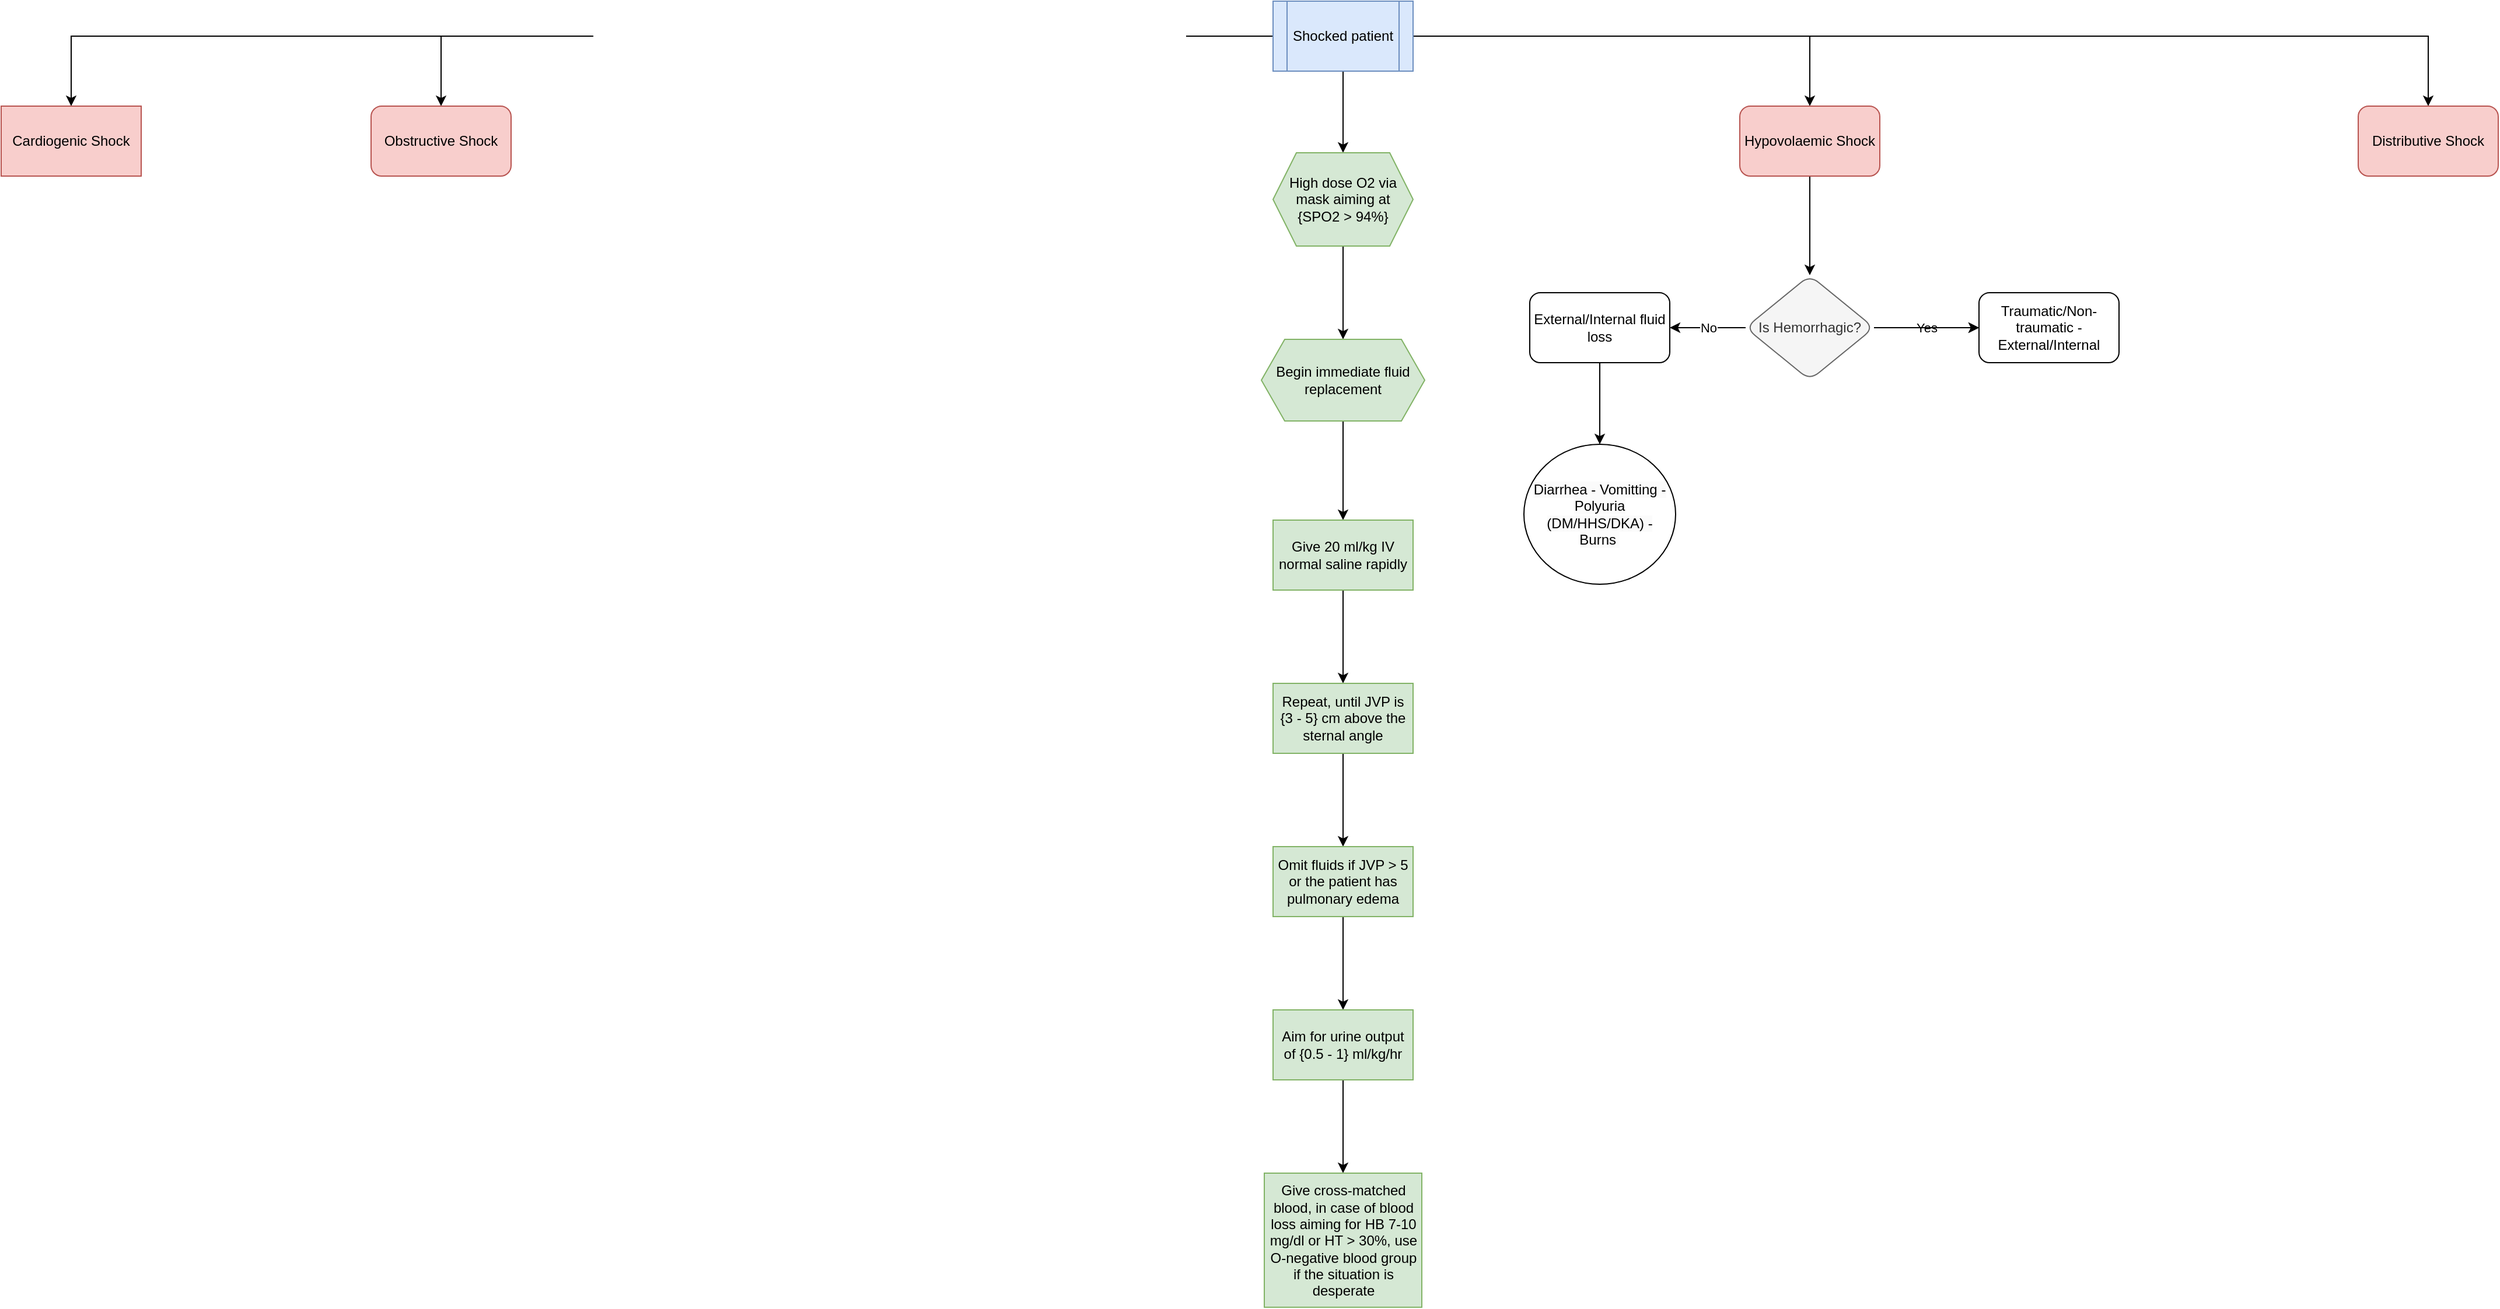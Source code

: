<mxfile version="22.0.8" type="github">
  <diagram name="Page-1" id="c7558073-3199-34d8-9f00-42111426c3f3">
    <mxGraphModel dx="1451" dy="281" grid="1" gridSize="10" guides="1" tooltips="1" connect="1" arrows="1" fold="1" page="1" pageScale="1" pageWidth="826" pageHeight="1169" background="none" math="0" shadow="0">
      <root>
        <mxCell id="0" />
        <mxCell id="1" parent="0" />
        <mxCell id="V2TOWGSB-yaAoC9O6gta-98" value="" style="edgeStyle=orthogonalEdgeStyle;rounded=0;orthogonalLoop=1;jettySize=auto;html=1;" edge="1" parent="1" source="V2TOWGSB-yaAoC9O6gta-96" target="V2TOWGSB-yaAoC9O6gta-97">
          <mxGeometry relative="1" as="geometry" />
        </mxCell>
        <mxCell id="V2TOWGSB-yaAoC9O6gta-100" value="" style="edgeStyle=orthogonalEdgeStyle;rounded=0;orthogonalLoop=1;jettySize=auto;html=1;" edge="1" parent="1" source="V2TOWGSB-yaAoC9O6gta-96" target="V2TOWGSB-yaAoC9O6gta-99">
          <mxGeometry relative="1" as="geometry" />
        </mxCell>
        <mxCell id="V2TOWGSB-yaAoC9O6gta-102" value="" style="edgeStyle=orthogonalEdgeStyle;rounded=0;orthogonalLoop=1;jettySize=auto;html=1;" edge="1" parent="1" source="V2TOWGSB-yaAoC9O6gta-96" target="V2TOWGSB-yaAoC9O6gta-101">
          <mxGeometry relative="1" as="geometry" />
        </mxCell>
        <mxCell id="V2TOWGSB-yaAoC9O6gta-104" value="" style="edgeStyle=orthogonalEdgeStyle;rounded=0;orthogonalLoop=1;jettySize=auto;html=1;" edge="1" parent="1" source="V2TOWGSB-yaAoC9O6gta-96" target="V2TOWGSB-yaAoC9O6gta-103">
          <mxGeometry relative="1" as="geometry" />
        </mxCell>
        <mxCell id="V2TOWGSB-yaAoC9O6gta-125" value="" style="edgeStyle=orthogonalEdgeStyle;rounded=0;orthogonalLoop=1;jettySize=auto;html=1;" edge="1" parent="1" source="V2TOWGSB-yaAoC9O6gta-96" target="V2TOWGSB-yaAoC9O6gta-124">
          <mxGeometry relative="1" as="geometry" />
        </mxCell>
        <mxCell id="V2TOWGSB-yaAoC9O6gta-96" value="Shocked patient" style="shape=process;whiteSpace=wrap;html=1;backgroundOutline=1;fillColor=#dae8fc;strokeColor=#6c8ebf;" vertex="1" parent="1">
          <mxGeometry x="360" width="120" height="60" as="geometry" />
        </mxCell>
        <mxCell id="V2TOWGSB-yaAoC9O6gta-97" value="Cardiogenic Shock" style="whiteSpace=wrap;html=1;fillColor=#f8cecc;strokeColor=#b85450;" vertex="1" parent="1">
          <mxGeometry x="-730" y="90" width="120" height="60" as="geometry" />
        </mxCell>
        <mxCell id="V2TOWGSB-yaAoC9O6gta-99" value="Obstructive Shock" style="rounded=1;whiteSpace=wrap;html=1;fillColor=#f8cecc;strokeColor=#b85450;" vertex="1" parent="1">
          <mxGeometry x="-413" y="90" width="120" height="60" as="geometry" />
        </mxCell>
        <mxCell id="V2TOWGSB-yaAoC9O6gta-107" value="" style="edgeStyle=orthogonalEdgeStyle;rounded=0;orthogonalLoop=1;jettySize=auto;html=1;" edge="1" parent="1" source="V2TOWGSB-yaAoC9O6gta-101" target="V2TOWGSB-yaAoC9O6gta-106">
          <mxGeometry relative="1" as="geometry" />
        </mxCell>
        <mxCell id="V2TOWGSB-yaAoC9O6gta-101" value="Hypovolaemic Shock" style="rounded=1;whiteSpace=wrap;html=1;fillColor=#f8cecc;strokeColor=#b85450;" vertex="1" parent="1">
          <mxGeometry x="760" y="90" width="120" height="60" as="geometry" />
        </mxCell>
        <mxCell id="V2TOWGSB-yaAoC9O6gta-103" value="Distributive Shock" style="rounded=1;whiteSpace=wrap;html=1;fillColor=#f8cecc;strokeColor=#b85450;" vertex="1" parent="1">
          <mxGeometry x="1290" y="90" width="120" height="60" as="geometry" />
        </mxCell>
        <mxCell id="V2TOWGSB-yaAoC9O6gta-113" value="Yes" style="edgeStyle=orthogonalEdgeStyle;rounded=0;orthogonalLoop=1;jettySize=auto;html=1;" edge="1" parent="1" source="V2TOWGSB-yaAoC9O6gta-106" target="V2TOWGSB-yaAoC9O6gta-112">
          <mxGeometry relative="1" as="geometry" />
        </mxCell>
        <mxCell id="V2TOWGSB-yaAoC9O6gta-115" value="No" style="edgeStyle=orthogonalEdgeStyle;rounded=0;orthogonalLoop=1;jettySize=auto;html=1;" edge="1" parent="1" source="V2TOWGSB-yaAoC9O6gta-106" target="V2TOWGSB-yaAoC9O6gta-114">
          <mxGeometry relative="1" as="geometry" />
        </mxCell>
        <mxCell id="V2TOWGSB-yaAoC9O6gta-120" value="" style="edgeStyle=orthogonalEdgeStyle;rounded=0;orthogonalLoop=1;jettySize=auto;html=1;" edge="1" parent="1" source="V2TOWGSB-yaAoC9O6gta-106" target="V2TOWGSB-yaAoC9O6gta-112">
          <mxGeometry relative="1" as="geometry" />
        </mxCell>
        <mxCell id="V2TOWGSB-yaAoC9O6gta-106" value="Is Hemorrhagic?" style="rhombus;whiteSpace=wrap;html=1;rounded=1;fillColor=#f5f5f5;fontColor=#333333;strokeColor=#666666;" vertex="1" parent="1">
          <mxGeometry x="765" y="235" width="110" height="90" as="geometry" />
        </mxCell>
        <mxCell id="V2TOWGSB-yaAoC9O6gta-112" value="Traumatic/Non-traumatic - External/Internal" style="whiteSpace=wrap;html=1;rounded=1;" vertex="1" parent="1">
          <mxGeometry x="965" y="250" width="120" height="60" as="geometry" />
        </mxCell>
        <mxCell id="V2TOWGSB-yaAoC9O6gta-123" value="" style="edgeStyle=orthogonalEdgeStyle;rounded=0;orthogonalLoop=1;jettySize=auto;html=1;" edge="1" parent="1" source="V2TOWGSB-yaAoC9O6gta-114" target="V2TOWGSB-yaAoC9O6gta-122">
          <mxGeometry relative="1" as="geometry" />
        </mxCell>
        <mxCell id="V2TOWGSB-yaAoC9O6gta-114" value="External/Internal fluid loss" style="whiteSpace=wrap;html=1;rounded=1;" vertex="1" parent="1">
          <mxGeometry x="580" y="250" width="120" height="60" as="geometry" />
        </mxCell>
        <mxCell id="V2TOWGSB-yaAoC9O6gta-122" value="&lt;span style=&quot;color: rgb(0, 0, 0); font-family: Helvetica; font-size: 12px; font-style: normal; font-variant-ligatures: normal; font-variant-caps: normal; font-weight: 400; letter-spacing: normal; orphans: 2; text-align: center; text-indent: 0px; text-transform: none; widows: 2; word-spacing: 0px; -webkit-text-stroke-width: 0px; background-color: rgb(251, 251, 251); text-decoration-thickness: initial; text-decoration-style: initial; text-decoration-color: initial; float: none; display: inline !important;&quot;&gt;Diarrhea - Vomitting -Polyuria (DM/HHS/DKA) - Burns&amp;nbsp;&lt;/span&gt;" style="ellipse;whiteSpace=wrap;html=1;rounded=1;" vertex="1" parent="1">
          <mxGeometry x="575" y="380" width="130" height="120" as="geometry" />
        </mxCell>
        <mxCell id="V2TOWGSB-yaAoC9O6gta-127" value="" style="edgeStyle=orthogonalEdgeStyle;rounded=0;orthogonalLoop=1;jettySize=auto;html=1;" edge="1" parent="1" source="V2TOWGSB-yaAoC9O6gta-124" target="V2TOWGSB-yaAoC9O6gta-126">
          <mxGeometry relative="1" as="geometry" />
        </mxCell>
        <mxCell id="V2TOWGSB-yaAoC9O6gta-124" value="High dose O2 via mask aiming at {SPO2 &amp;gt; 94%}" style="shape=hexagon;perimeter=hexagonPerimeter2;whiteSpace=wrap;html=1;fixedSize=1;fillColor=#d5e8d4;strokeColor=#82b366;" vertex="1" parent="1">
          <mxGeometry x="360" y="130" width="120" height="80" as="geometry" />
        </mxCell>
        <mxCell id="V2TOWGSB-yaAoC9O6gta-131" value="" style="edgeStyle=orthogonalEdgeStyle;rounded=0;orthogonalLoop=1;jettySize=auto;html=1;" edge="1" parent="1" source="V2TOWGSB-yaAoC9O6gta-126" target="V2TOWGSB-yaAoC9O6gta-130">
          <mxGeometry relative="1" as="geometry" />
        </mxCell>
        <mxCell id="V2TOWGSB-yaAoC9O6gta-126" value="Begin immediate fluid replacement" style="shape=hexagon;perimeter=hexagonPerimeter2;whiteSpace=wrap;html=1;fixedSize=1;fillColor=#d5e8d4;strokeColor=#82b366;" vertex="1" parent="1">
          <mxGeometry x="350" y="290" width="140" height="70" as="geometry" />
        </mxCell>
        <mxCell id="V2TOWGSB-yaAoC9O6gta-133" value="" style="edgeStyle=orthogonalEdgeStyle;rounded=0;orthogonalLoop=1;jettySize=auto;html=1;" edge="1" parent="1" source="V2TOWGSB-yaAoC9O6gta-130" target="V2TOWGSB-yaAoC9O6gta-132">
          <mxGeometry relative="1" as="geometry" />
        </mxCell>
        <mxCell id="V2TOWGSB-yaAoC9O6gta-130" value="Give 20 ml/kg IV normal saline rapidly" style="whiteSpace=wrap;html=1;fillColor=#d5e8d4;strokeColor=#82b366;" vertex="1" parent="1">
          <mxGeometry x="360" y="445" width="120" height="60" as="geometry" />
        </mxCell>
        <mxCell id="V2TOWGSB-yaAoC9O6gta-135" value="" style="edgeStyle=orthogonalEdgeStyle;rounded=0;orthogonalLoop=1;jettySize=auto;html=1;" edge="1" parent="1" source="V2TOWGSB-yaAoC9O6gta-132" target="V2TOWGSB-yaAoC9O6gta-134">
          <mxGeometry relative="1" as="geometry" />
        </mxCell>
        <mxCell id="V2TOWGSB-yaAoC9O6gta-132" value="Repeat, until JVP is {3 - 5} cm above the sternal angle" style="whiteSpace=wrap;html=1;fillColor=#d5e8d4;strokeColor=#82b366;" vertex="1" parent="1">
          <mxGeometry x="360" y="585" width="120" height="60" as="geometry" />
        </mxCell>
        <mxCell id="V2TOWGSB-yaAoC9O6gta-137" value="" style="edgeStyle=orthogonalEdgeStyle;rounded=0;orthogonalLoop=1;jettySize=auto;html=1;" edge="1" parent="1" source="V2TOWGSB-yaAoC9O6gta-134" target="V2TOWGSB-yaAoC9O6gta-136">
          <mxGeometry relative="1" as="geometry" />
        </mxCell>
        <mxCell id="V2TOWGSB-yaAoC9O6gta-134" value="Omit fluids if JVP &amp;gt; 5 or the patient has pulmonary edema" style="whiteSpace=wrap;html=1;fillColor=#d5e8d4;strokeColor=#82b366;" vertex="1" parent="1">
          <mxGeometry x="360" y="725" width="120" height="60" as="geometry" />
        </mxCell>
        <mxCell id="V2TOWGSB-yaAoC9O6gta-139" value="" style="edgeStyle=orthogonalEdgeStyle;rounded=0;orthogonalLoop=1;jettySize=auto;html=1;" edge="1" parent="1" source="V2TOWGSB-yaAoC9O6gta-136" target="V2TOWGSB-yaAoC9O6gta-138">
          <mxGeometry relative="1" as="geometry" />
        </mxCell>
        <mxCell id="V2TOWGSB-yaAoC9O6gta-136" value="Aim for urine output of {0.5 - 1} ml/kg/hr" style="whiteSpace=wrap;html=1;fillColor=#d5e8d4;strokeColor=#82b366;" vertex="1" parent="1">
          <mxGeometry x="360" y="865" width="120" height="60" as="geometry" />
        </mxCell>
        <mxCell id="V2TOWGSB-yaAoC9O6gta-138" value="Give cross-matched blood, in case of blood loss aiming for HB 7-10 mg/dl or HT &amp;gt; 30%, use O-negative blood group if the situation is desperate" style="whiteSpace=wrap;html=1;fillColor=#d5e8d4;strokeColor=#82b366;" vertex="1" parent="1">
          <mxGeometry x="352.5" y="1005" width="135" height="115" as="geometry" />
        </mxCell>
      </root>
    </mxGraphModel>
  </diagram>
</mxfile>
